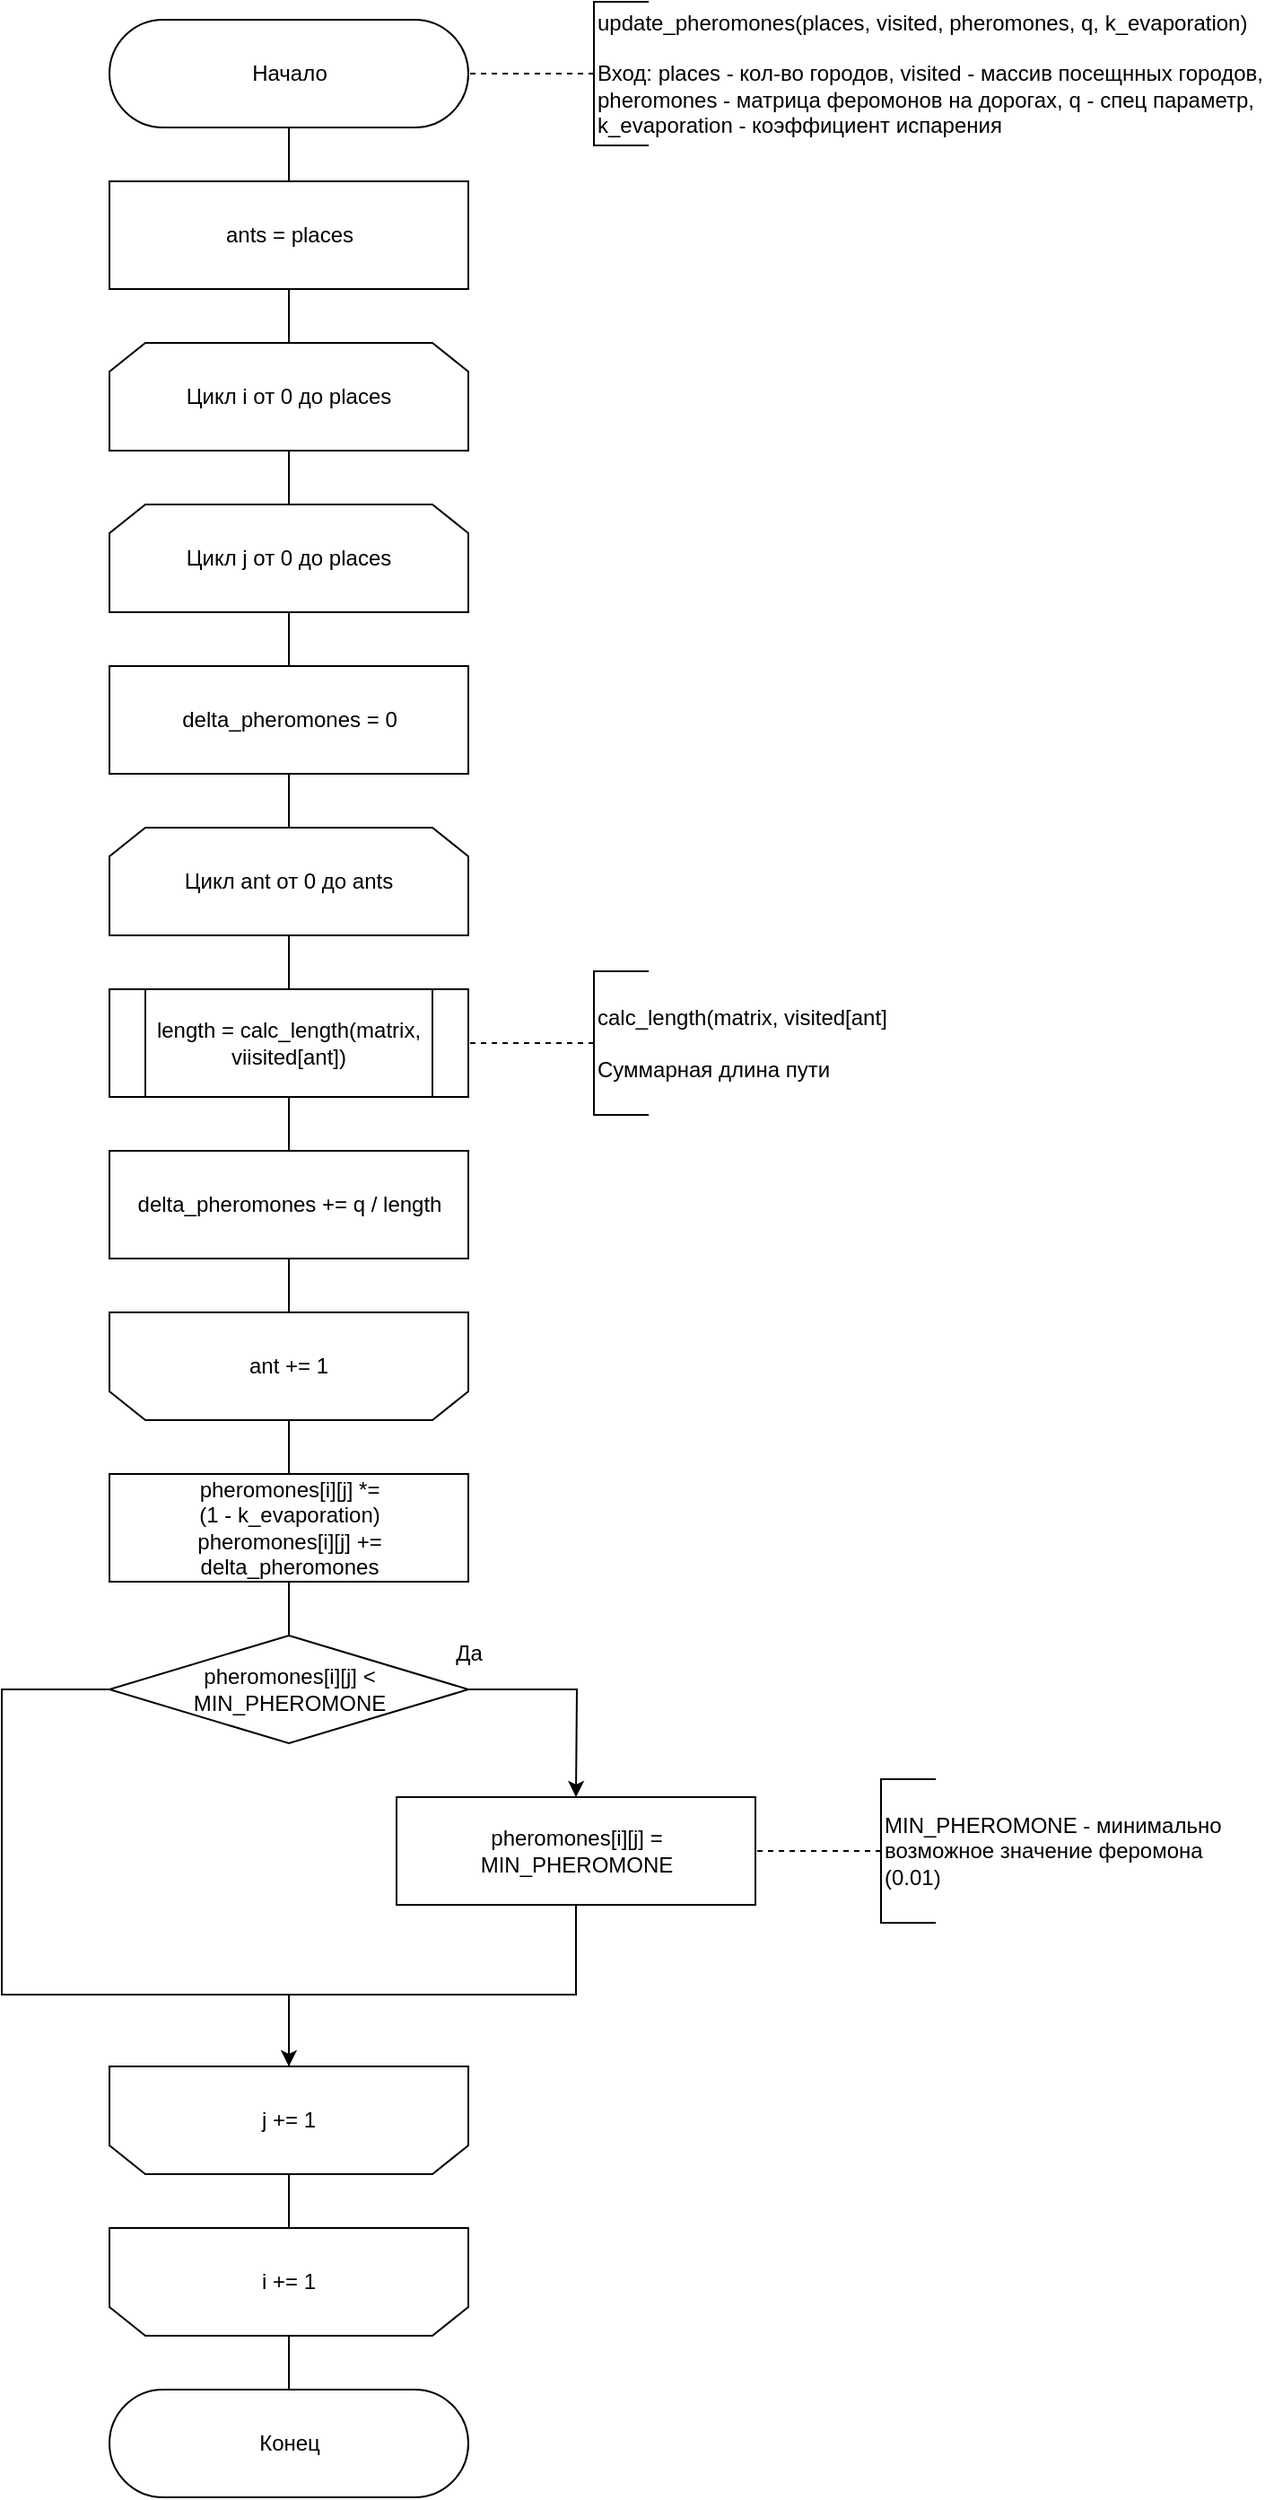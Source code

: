 <mxfile>
    <diagram id="QM2p47kPDZQZnexqTIiv" name="Страница 1">
        <mxGraphModel dx="803" dy="605" grid="1" gridSize="10" guides="1" tooltips="1" connect="1" arrows="1" fold="1" page="1" pageScale="1" pageWidth="1654" pageHeight="2336" math="0" shadow="0">
            <root>
                <mxCell id="0"/>
                <mxCell id="1" parent="0"/>
                <mxCell id="197" style="edgeStyle=none;html=1;exitX=0.5;exitY=0.5;exitDx=0;exitDy=30;exitPerimeter=0;entryX=0.5;entryY=0;entryDx=0;entryDy=0;endArrow=none;endFill=0;" parent="1" source="3" target="167" edge="1">
                    <mxGeometry relative="1" as="geometry"/>
                </mxCell>
                <mxCell id="3" value="Начало" style="html=1;dashed=0;whitespace=wrap;shape=mxgraph.dfd.start" parent="1" vertex="1">
                    <mxGeometry x="860" y="120" width="200" height="60" as="geometry"/>
                </mxCell>
                <mxCell id="6" value="" style="edgeStyle=orthogonalEdgeStyle;rounded=0;orthogonalLoop=1;jettySize=auto;html=1;endArrow=none;endFill=0;dashed=1;" parent="1" source="7" target="3" edge="1">
                    <mxGeometry relative="1" as="geometry"/>
                </mxCell>
                <mxCell id="7" value="update_pheromones(places, visited, pheromones, q, k_evaporation)&lt;br&gt;&lt;br&gt;Вход: places - кол-во городов, visited - массив посещнных городов,&lt;br&gt;pheromones - матрица феромонов на дорогах, q - спец параметр,&lt;br&gt;k_evaporation - коэффициент испарения" style="html=1;dashed=0;whitespace=wrap;shape=partialRectangle;right=0;align=left;" parent="1" vertex="1">
                    <mxGeometry x="1130" y="110" width="30" height="80" as="geometry"/>
                </mxCell>
                <mxCell id="198" style="edgeStyle=none;html=1;exitX=0.5;exitY=1;exitDx=0;exitDy=0;entryX=0.5;entryY=0;entryDx=0;entryDy=0;endArrow=none;endFill=0;" parent="1" source="167" target="181" edge="1">
                    <mxGeometry relative="1" as="geometry"/>
                </mxCell>
                <mxCell id="167" value="ants = places" style="html=1;dashed=0;whitespace=wrap;" parent="1" vertex="1">
                    <mxGeometry x="860" y="210" width="200" height="60" as="geometry"/>
                </mxCell>
                <mxCell id="241" style="edgeStyle=orthogonalEdgeStyle;html=1;exitX=0.5;exitY=1;exitDx=0;exitDy=0;entryX=0.5;entryY=0;entryDx=0;entryDy=0;rounded=0;endArrow=none;endFill=0;" edge="1" parent="1" source="181" target="227">
                    <mxGeometry relative="1" as="geometry"/>
                </mxCell>
                <mxCell id="181" value="Цикл i от 0 до places" style="shape=loopLimit;whiteSpace=wrap;html=1;direction=east" parent="1" vertex="1">
                    <mxGeometry x="860" y="300" width="200" height="60" as="geometry"/>
                </mxCell>
                <mxCell id="199" style="edgeStyle=orthogonalEdgeStyle;rounded=0;orthogonalLoop=1;jettySize=auto;html=1;exitX=1;exitY=0.5;exitDx=0;exitDy=0;endArrow=classic;endFill=1;" parent="1" source="201" edge="1">
                    <mxGeometry relative="1" as="geometry">
                        <mxPoint x="1120" y="1110" as="targetPoint"/>
                    </mxGeometry>
                </mxCell>
                <mxCell id="256" value="" style="edgeStyle=orthogonalEdgeStyle;rounded=0;html=1;endArrow=none;endFill=0;" edge="1" parent="1" source="201" target="238">
                    <mxGeometry relative="1" as="geometry"/>
                </mxCell>
                <mxCell id="201" value="pheromones[i][j] &amp;lt;&lt;br&gt;MIN_PHEROMONE" style="shape=rhombus;html=1;dashed=0;whitespace=wrap;perimeter=rhombusPerimeter;" parent="1" vertex="1">
                    <mxGeometry x="860" y="1020" width="200" height="60" as="geometry"/>
                </mxCell>
                <mxCell id="202" value="Да" style="text;html=1;align=center;verticalAlign=middle;resizable=0;points=[];autosize=1;strokeColor=none;" parent="1" vertex="1">
                    <mxGeometry x="1045" y="1020" width="30" height="20" as="geometry"/>
                </mxCell>
                <mxCell id="203" value="pheromones[i][j] =&lt;br&gt;MIN_PHEROMONE" style="html=1;dashed=0;whitespace=wrap;" parent="1" vertex="1">
                    <mxGeometry x="1020" y="1110" width="200" height="60" as="geometry"/>
                </mxCell>
                <mxCell id="213" style="edgeStyle=orthogonalEdgeStyle;rounded=0;html=1;exitX=0.5;exitY=1;exitDx=0;exitDy=0;entryX=0.5;entryY=1;entryDx=0;entryDy=0;endArrow=classic;endFill=1;" parent="1" source="203" target="212" edge="1">
                    <mxGeometry relative="1" as="geometry">
                        <Array as="points">
                            <mxPoint x="1120" y="1220"/>
                            <mxPoint x="960" y="1220"/>
                        </Array>
                        <mxPoint x="1120" y="1260" as="sourcePoint"/>
                    </mxGeometry>
                </mxCell>
                <mxCell id="214" style="edgeStyle=orthogonalEdgeStyle;rounded=0;html=1;exitX=0;exitY=0.5;exitDx=0;exitDy=0;endArrow=none;endFill=0;" parent="1" source="201" edge="1">
                    <mxGeometry relative="1" as="geometry">
                        <mxPoint x="960" y="1290" as="targetPoint"/>
                        <Array as="points">
                            <mxPoint x="800" y="1050"/>
                            <mxPoint x="800" y="1220"/>
                            <mxPoint x="960" y="1220"/>
                        </Array>
                        <mxPoint x="800" y="1170" as="sourcePoint"/>
                    </mxGeometry>
                </mxCell>
                <mxCell id="257" style="edgeStyle=orthogonalEdgeStyle;rounded=0;html=1;exitX=0.5;exitY=0;exitDx=0;exitDy=0;entryX=0.5;entryY=1;entryDx=0;entryDy=0;endArrow=none;endFill=0;" edge="1" parent="1" source="212" target="221">
                    <mxGeometry relative="1" as="geometry"/>
                </mxCell>
                <mxCell id="212" value="j += 1" style="shape=loopLimit;whiteSpace=wrap;html=1;strokeWidth=1;direction=west;" parent="1" vertex="1">
                    <mxGeometry x="860" y="1260" width="200" height="60" as="geometry"/>
                </mxCell>
                <mxCell id="215" value="Конец" style="html=1;dashed=0;whitespace=wrap;shape=mxgraph.dfd.start" parent="1" vertex="1">
                    <mxGeometry x="860" y="1440" width="200" height="60" as="geometry"/>
                </mxCell>
                <mxCell id="226" style="edgeStyle=orthogonalEdgeStyle;rounded=0;html=1;exitX=0.5;exitY=0;exitDx=0;exitDy=0;entryX=0.5;entryY=0.5;entryDx=0;entryDy=-30;entryPerimeter=0;endArrow=none;endFill=0;" parent="1" source="221" target="215" edge="1">
                    <mxGeometry relative="1" as="geometry"/>
                </mxCell>
                <mxCell id="221" value="i += 1" style="shape=loopLimit;whiteSpace=wrap;html=1;strokeWidth=1;direction=west;" parent="1" vertex="1">
                    <mxGeometry x="860" y="1350" width="200" height="60" as="geometry"/>
                </mxCell>
                <mxCell id="248" style="edgeStyle=orthogonalEdgeStyle;rounded=0;html=1;exitX=0.5;exitY=1;exitDx=0;exitDy=0;entryX=0.5;entryY=0;entryDx=0;entryDy=0;endArrow=none;endFill=0;" edge="1" parent="1" source="227" target="228">
                    <mxGeometry relative="1" as="geometry"/>
                </mxCell>
                <mxCell id="227" value="Цикл j от 0 до places" style="shape=loopLimit;whiteSpace=wrap;html=1;direction=east" vertex="1" parent="1">
                    <mxGeometry x="860" y="390" width="200" height="60" as="geometry"/>
                </mxCell>
                <mxCell id="249" style="edgeStyle=orthogonalEdgeStyle;rounded=0;html=1;exitX=0.5;exitY=1;exitDx=0;exitDy=0;entryX=0.5;entryY=0;entryDx=0;entryDy=0;endArrow=none;endFill=0;" edge="1" parent="1" source="228" target="229">
                    <mxGeometry relative="1" as="geometry"/>
                </mxCell>
                <mxCell id="228" value="delta_pheromones = 0" style="html=1;dashed=0;whitespace=wrap;" vertex="1" parent="1">
                    <mxGeometry x="860" y="480" width="200" height="60" as="geometry"/>
                </mxCell>
                <mxCell id="250" style="edgeStyle=orthogonalEdgeStyle;rounded=0;html=1;exitX=0.5;exitY=1;exitDx=0;exitDy=0;entryX=0.5;entryY=0;entryDx=0;entryDy=0;endArrow=none;endFill=0;" edge="1" parent="1" source="229" target="230">
                    <mxGeometry relative="1" as="geometry"/>
                </mxCell>
                <mxCell id="229" value="Цикл ant от 0 до ants" style="shape=loopLimit;whiteSpace=wrap;html=1;direction=east" vertex="1" parent="1">
                    <mxGeometry x="860" y="570" width="200" height="60" as="geometry"/>
                </mxCell>
                <mxCell id="251" style="edgeStyle=orthogonalEdgeStyle;rounded=0;html=1;exitX=0.5;exitY=1;exitDx=0;exitDy=0;entryX=0.5;entryY=0;entryDx=0;entryDy=0;endArrow=none;endFill=0;" edge="1" parent="1" source="230" target="231">
                    <mxGeometry relative="1" as="geometry"/>
                </mxCell>
                <mxCell id="230" value="length = calc_length(matrix, viisited[ant])" style="shape=process;whiteSpace=wrap;html=1;backgroundOutline=1;" vertex="1" parent="1">
                    <mxGeometry x="860" y="660" width="200" height="60" as="geometry"/>
                </mxCell>
                <mxCell id="252" style="edgeStyle=orthogonalEdgeStyle;rounded=0;html=1;exitX=0.5;exitY=1;exitDx=0;exitDy=0;entryX=0.5;entryY=1;entryDx=0;entryDy=0;endArrow=none;endFill=0;" edge="1" parent="1" source="231" target="237">
                    <mxGeometry relative="1" as="geometry"/>
                </mxCell>
                <mxCell id="231" value="delta_pheromones += q / length" style="html=1;dashed=0;whitespace=wrap;" vertex="1" parent="1">
                    <mxGeometry x="860" y="750" width="200" height="60" as="geometry"/>
                </mxCell>
                <mxCell id="235" value="calc_length(matrix, visited[ant]&lt;br&gt;&lt;br&gt;Суммарная длина пути" style="html=1;dashed=0;whitespace=wrap;shape=partialRectangle;right=0;align=left;" vertex="1" parent="1">
                    <mxGeometry x="1130" y="650" width="30" height="80" as="geometry"/>
                </mxCell>
                <mxCell id="236" value="" style="edgeStyle=orthogonalEdgeStyle;rounded=0;orthogonalLoop=1;jettySize=auto;html=1;endArrow=none;endFill=0;dashed=1;entryX=1;entryY=0.5;entryDx=0;entryDy=0;" edge="1" parent="1" source="235">
                    <mxGeometry relative="1" as="geometry">
                        <mxPoint x="1060" y="690" as="targetPoint"/>
                    </mxGeometry>
                </mxCell>
                <mxCell id="253" style="edgeStyle=orthogonalEdgeStyle;rounded=0;html=1;exitX=0.5;exitY=0;exitDx=0;exitDy=0;entryX=0.5;entryY=0;entryDx=0;entryDy=0;endArrow=none;endFill=0;" edge="1" parent="1" source="237" target="238">
                    <mxGeometry relative="1" as="geometry"/>
                </mxCell>
                <mxCell id="237" value="ant += 1" style="shape=loopLimit;whiteSpace=wrap;html=1;strokeWidth=1;direction=west;" vertex="1" parent="1">
                    <mxGeometry x="860" y="840" width="200" height="60" as="geometry"/>
                </mxCell>
                <mxCell id="255" style="edgeStyle=orthogonalEdgeStyle;rounded=0;html=1;exitX=0.5;exitY=1;exitDx=0;exitDy=0;entryX=0.5;entryY=0;entryDx=0;entryDy=0;endArrow=none;endFill=0;" edge="1" parent="1" source="238" target="201">
                    <mxGeometry relative="1" as="geometry"/>
                </mxCell>
                <mxCell id="238" value="pheromones[i][j] *= &lt;br&gt;(1 -&amp;nbsp;&lt;span style=&quot;text-align: left&quot;&gt;k_evaporation)&lt;br&gt;&lt;/span&gt;pheromones[i][j] += &lt;br&gt;delta_pheromones&lt;span style=&quot;text-align: left&quot;&gt;&lt;br&gt;&lt;/span&gt;" style="html=1;dashed=0;whitespace=wrap;" vertex="1" parent="1">
                    <mxGeometry x="860" y="930" width="200" height="60" as="geometry"/>
                </mxCell>
                <mxCell id="239" value="MIN_PHEROMONE - минимально&lt;br&gt;возможное значение феромона&lt;br&gt;(0.01)" style="html=1;dashed=0;whitespace=wrap;shape=partialRectangle;right=0;align=left;" vertex="1" parent="1">
                    <mxGeometry x="1290" y="1100" width="30" height="80" as="geometry"/>
                </mxCell>
                <mxCell id="240" value="" style="edgeStyle=orthogonalEdgeStyle;rounded=0;orthogonalLoop=1;jettySize=auto;html=1;endArrow=none;endFill=0;dashed=1;entryX=1;entryY=0.5;entryDx=0;entryDy=0;" edge="1" source="239" parent="1">
                    <mxGeometry relative="1" as="geometry">
                        <mxPoint x="1220" y="1140" as="targetPoint"/>
                    </mxGeometry>
                </mxCell>
            </root>
        </mxGraphModel>
    </diagram>
</mxfile>